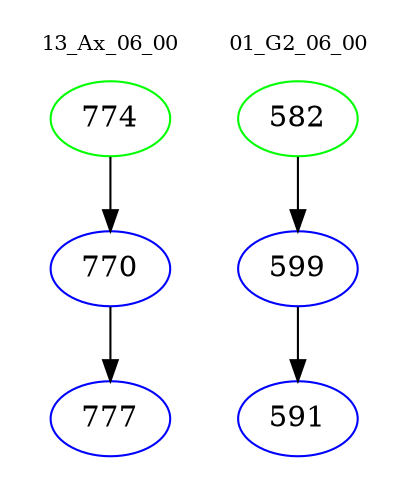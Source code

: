 digraph{
subgraph cluster_0 {
color = white
label = "13_Ax_06_00";
fontsize=10;
T0_774 [label="774", color="green"]
T0_774 -> T0_770 [color="black"]
T0_770 [label="770", color="blue"]
T0_770 -> T0_777 [color="black"]
T0_777 [label="777", color="blue"]
}
subgraph cluster_1 {
color = white
label = "01_G2_06_00";
fontsize=10;
T1_582 [label="582", color="green"]
T1_582 -> T1_599 [color="black"]
T1_599 [label="599", color="blue"]
T1_599 -> T1_591 [color="black"]
T1_591 [label="591", color="blue"]
}
}

